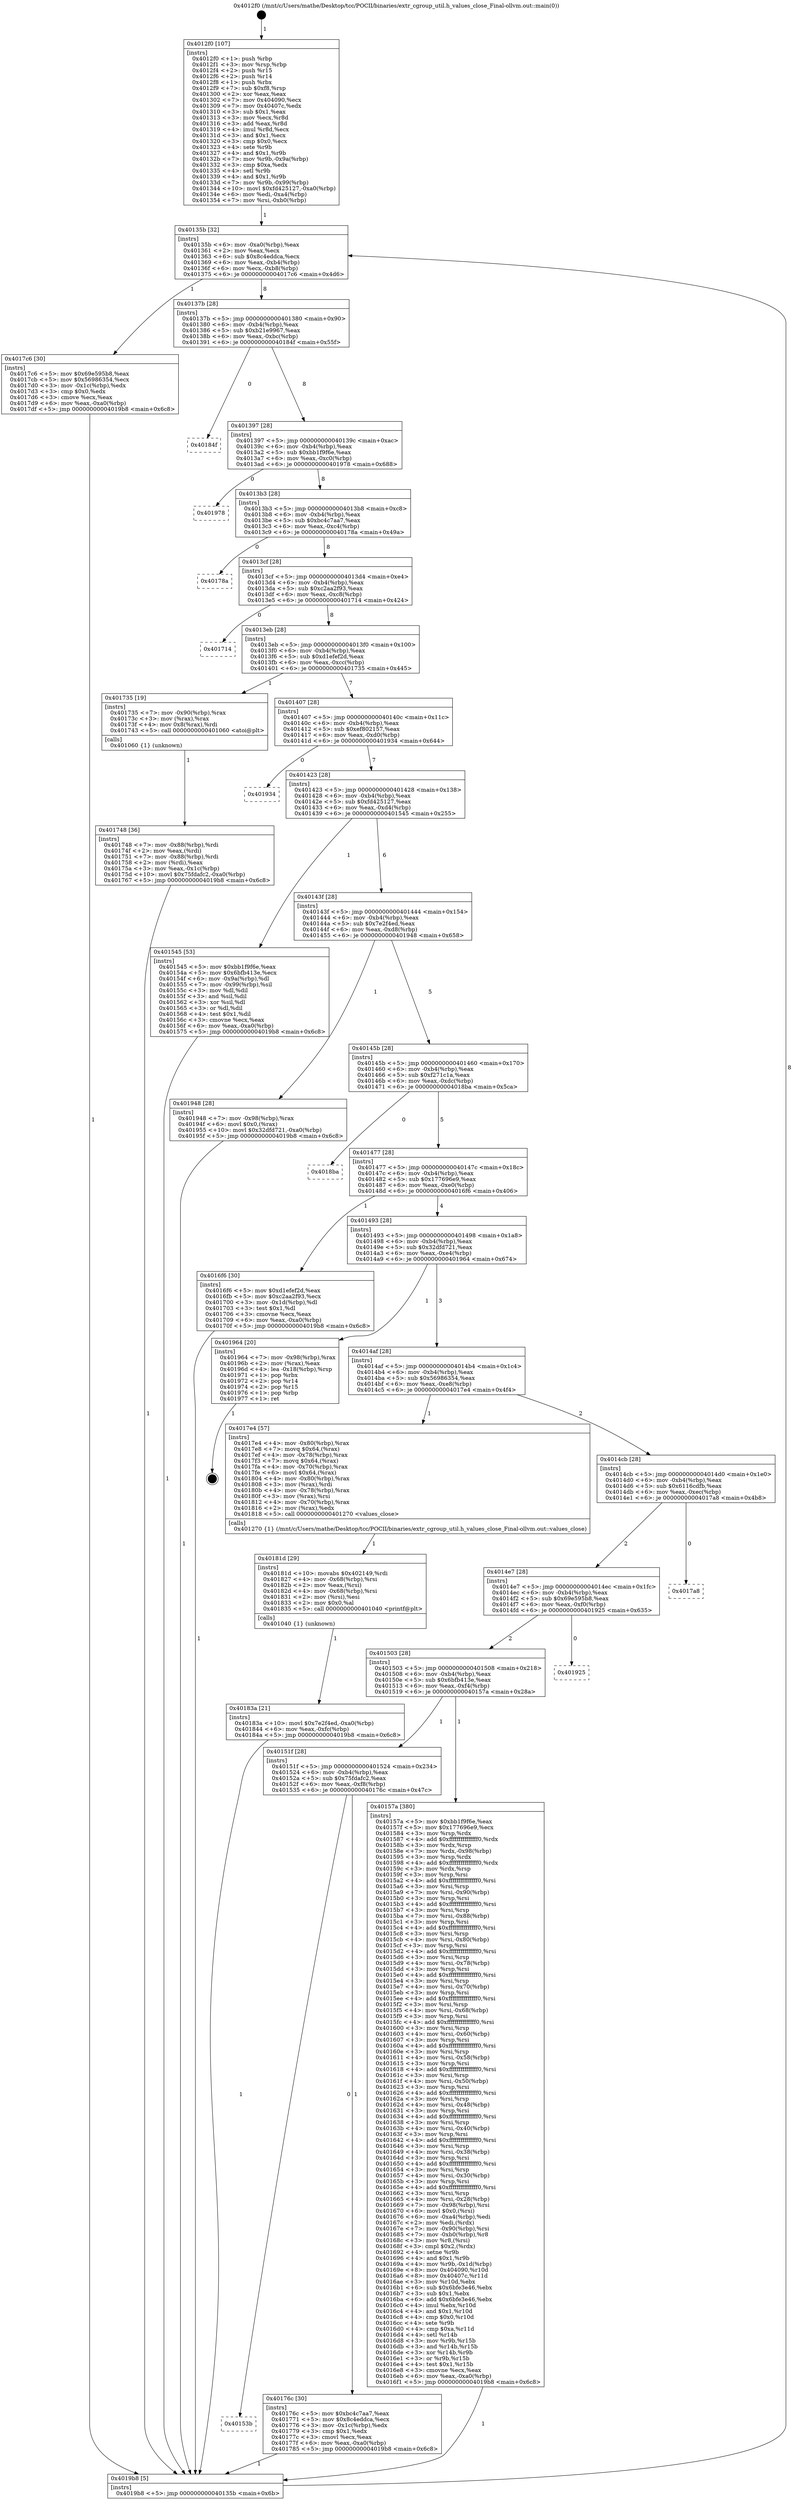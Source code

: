 digraph "0x4012f0" {
  label = "0x4012f0 (/mnt/c/Users/mathe/Desktop/tcc/POCII/binaries/extr_cgroup_util.h_values_close_Final-ollvm.out::main(0))"
  labelloc = "t"
  node[shape=record]

  Entry [label="",width=0.3,height=0.3,shape=circle,fillcolor=black,style=filled]
  "0x40135b" [label="{
     0x40135b [32]\l
     | [instrs]\l
     &nbsp;&nbsp;0x40135b \<+6\>: mov -0xa0(%rbp),%eax\l
     &nbsp;&nbsp;0x401361 \<+2\>: mov %eax,%ecx\l
     &nbsp;&nbsp;0x401363 \<+6\>: sub $0x8c4eddca,%ecx\l
     &nbsp;&nbsp;0x401369 \<+6\>: mov %eax,-0xb4(%rbp)\l
     &nbsp;&nbsp;0x40136f \<+6\>: mov %ecx,-0xb8(%rbp)\l
     &nbsp;&nbsp;0x401375 \<+6\>: je 00000000004017c6 \<main+0x4d6\>\l
  }"]
  "0x4017c6" [label="{
     0x4017c6 [30]\l
     | [instrs]\l
     &nbsp;&nbsp;0x4017c6 \<+5\>: mov $0x69e595b8,%eax\l
     &nbsp;&nbsp;0x4017cb \<+5\>: mov $0x56986354,%ecx\l
     &nbsp;&nbsp;0x4017d0 \<+3\>: mov -0x1c(%rbp),%edx\l
     &nbsp;&nbsp;0x4017d3 \<+3\>: cmp $0x0,%edx\l
     &nbsp;&nbsp;0x4017d6 \<+3\>: cmove %ecx,%eax\l
     &nbsp;&nbsp;0x4017d9 \<+6\>: mov %eax,-0xa0(%rbp)\l
     &nbsp;&nbsp;0x4017df \<+5\>: jmp 00000000004019b8 \<main+0x6c8\>\l
  }"]
  "0x40137b" [label="{
     0x40137b [28]\l
     | [instrs]\l
     &nbsp;&nbsp;0x40137b \<+5\>: jmp 0000000000401380 \<main+0x90\>\l
     &nbsp;&nbsp;0x401380 \<+6\>: mov -0xb4(%rbp),%eax\l
     &nbsp;&nbsp;0x401386 \<+5\>: sub $0xb21e9967,%eax\l
     &nbsp;&nbsp;0x40138b \<+6\>: mov %eax,-0xbc(%rbp)\l
     &nbsp;&nbsp;0x401391 \<+6\>: je 000000000040184f \<main+0x55f\>\l
  }"]
  Exit [label="",width=0.3,height=0.3,shape=circle,fillcolor=black,style=filled,peripheries=2]
  "0x40184f" [label="{
     0x40184f\l
  }", style=dashed]
  "0x401397" [label="{
     0x401397 [28]\l
     | [instrs]\l
     &nbsp;&nbsp;0x401397 \<+5\>: jmp 000000000040139c \<main+0xac\>\l
     &nbsp;&nbsp;0x40139c \<+6\>: mov -0xb4(%rbp),%eax\l
     &nbsp;&nbsp;0x4013a2 \<+5\>: sub $0xbb1f9f6e,%eax\l
     &nbsp;&nbsp;0x4013a7 \<+6\>: mov %eax,-0xc0(%rbp)\l
     &nbsp;&nbsp;0x4013ad \<+6\>: je 0000000000401978 \<main+0x688\>\l
  }"]
  "0x40183a" [label="{
     0x40183a [21]\l
     | [instrs]\l
     &nbsp;&nbsp;0x40183a \<+10\>: movl $0x7e2f4ed,-0xa0(%rbp)\l
     &nbsp;&nbsp;0x401844 \<+6\>: mov %eax,-0xfc(%rbp)\l
     &nbsp;&nbsp;0x40184a \<+5\>: jmp 00000000004019b8 \<main+0x6c8\>\l
  }"]
  "0x401978" [label="{
     0x401978\l
  }", style=dashed]
  "0x4013b3" [label="{
     0x4013b3 [28]\l
     | [instrs]\l
     &nbsp;&nbsp;0x4013b3 \<+5\>: jmp 00000000004013b8 \<main+0xc8\>\l
     &nbsp;&nbsp;0x4013b8 \<+6\>: mov -0xb4(%rbp),%eax\l
     &nbsp;&nbsp;0x4013be \<+5\>: sub $0xbc4c7aa7,%eax\l
     &nbsp;&nbsp;0x4013c3 \<+6\>: mov %eax,-0xc4(%rbp)\l
     &nbsp;&nbsp;0x4013c9 \<+6\>: je 000000000040178a \<main+0x49a\>\l
  }"]
  "0x40181d" [label="{
     0x40181d [29]\l
     | [instrs]\l
     &nbsp;&nbsp;0x40181d \<+10\>: movabs $0x402149,%rdi\l
     &nbsp;&nbsp;0x401827 \<+4\>: mov -0x68(%rbp),%rsi\l
     &nbsp;&nbsp;0x40182b \<+2\>: mov %eax,(%rsi)\l
     &nbsp;&nbsp;0x40182d \<+4\>: mov -0x68(%rbp),%rsi\l
     &nbsp;&nbsp;0x401831 \<+2\>: mov (%rsi),%esi\l
     &nbsp;&nbsp;0x401833 \<+2\>: mov $0x0,%al\l
     &nbsp;&nbsp;0x401835 \<+5\>: call 0000000000401040 \<printf@plt\>\l
     | [calls]\l
     &nbsp;&nbsp;0x401040 \{1\} (unknown)\l
  }"]
  "0x40178a" [label="{
     0x40178a\l
  }", style=dashed]
  "0x4013cf" [label="{
     0x4013cf [28]\l
     | [instrs]\l
     &nbsp;&nbsp;0x4013cf \<+5\>: jmp 00000000004013d4 \<main+0xe4\>\l
     &nbsp;&nbsp;0x4013d4 \<+6\>: mov -0xb4(%rbp),%eax\l
     &nbsp;&nbsp;0x4013da \<+5\>: sub $0xc2aa2f93,%eax\l
     &nbsp;&nbsp;0x4013df \<+6\>: mov %eax,-0xc8(%rbp)\l
     &nbsp;&nbsp;0x4013e5 \<+6\>: je 0000000000401714 \<main+0x424\>\l
  }"]
  "0x40153b" [label="{
     0x40153b\l
  }", style=dashed]
  "0x401714" [label="{
     0x401714\l
  }", style=dashed]
  "0x4013eb" [label="{
     0x4013eb [28]\l
     | [instrs]\l
     &nbsp;&nbsp;0x4013eb \<+5\>: jmp 00000000004013f0 \<main+0x100\>\l
     &nbsp;&nbsp;0x4013f0 \<+6\>: mov -0xb4(%rbp),%eax\l
     &nbsp;&nbsp;0x4013f6 \<+5\>: sub $0xd1efef2d,%eax\l
     &nbsp;&nbsp;0x4013fb \<+6\>: mov %eax,-0xcc(%rbp)\l
     &nbsp;&nbsp;0x401401 \<+6\>: je 0000000000401735 \<main+0x445\>\l
  }"]
  "0x40176c" [label="{
     0x40176c [30]\l
     | [instrs]\l
     &nbsp;&nbsp;0x40176c \<+5\>: mov $0xbc4c7aa7,%eax\l
     &nbsp;&nbsp;0x401771 \<+5\>: mov $0x8c4eddca,%ecx\l
     &nbsp;&nbsp;0x401776 \<+3\>: mov -0x1c(%rbp),%edx\l
     &nbsp;&nbsp;0x401779 \<+3\>: cmp $0x1,%edx\l
     &nbsp;&nbsp;0x40177c \<+3\>: cmovl %ecx,%eax\l
     &nbsp;&nbsp;0x40177f \<+6\>: mov %eax,-0xa0(%rbp)\l
     &nbsp;&nbsp;0x401785 \<+5\>: jmp 00000000004019b8 \<main+0x6c8\>\l
  }"]
  "0x401735" [label="{
     0x401735 [19]\l
     | [instrs]\l
     &nbsp;&nbsp;0x401735 \<+7\>: mov -0x90(%rbp),%rax\l
     &nbsp;&nbsp;0x40173c \<+3\>: mov (%rax),%rax\l
     &nbsp;&nbsp;0x40173f \<+4\>: mov 0x8(%rax),%rdi\l
     &nbsp;&nbsp;0x401743 \<+5\>: call 0000000000401060 \<atoi@plt\>\l
     | [calls]\l
     &nbsp;&nbsp;0x401060 \{1\} (unknown)\l
  }"]
  "0x401407" [label="{
     0x401407 [28]\l
     | [instrs]\l
     &nbsp;&nbsp;0x401407 \<+5\>: jmp 000000000040140c \<main+0x11c\>\l
     &nbsp;&nbsp;0x40140c \<+6\>: mov -0xb4(%rbp),%eax\l
     &nbsp;&nbsp;0x401412 \<+5\>: sub $0xef802157,%eax\l
     &nbsp;&nbsp;0x401417 \<+6\>: mov %eax,-0xd0(%rbp)\l
     &nbsp;&nbsp;0x40141d \<+6\>: je 0000000000401934 \<main+0x644\>\l
  }"]
  "0x401748" [label="{
     0x401748 [36]\l
     | [instrs]\l
     &nbsp;&nbsp;0x401748 \<+7\>: mov -0x88(%rbp),%rdi\l
     &nbsp;&nbsp;0x40174f \<+2\>: mov %eax,(%rdi)\l
     &nbsp;&nbsp;0x401751 \<+7\>: mov -0x88(%rbp),%rdi\l
     &nbsp;&nbsp;0x401758 \<+2\>: mov (%rdi),%eax\l
     &nbsp;&nbsp;0x40175a \<+3\>: mov %eax,-0x1c(%rbp)\l
     &nbsp;&nbsp;0x40175d \<+10\>: movl $0x75fdafc2,-0xa0(%rbp)\l
     &nbsp;&nbsp;0x401767 \<+5\>: jmp 00000000004019b8 \<main+0x6c8\>\l
  }"]
  "0x401934" [label="{
     0x401934\l
  }", style=dashed]
  "0x401423" [label="{
     0x401423 [28]\l
     | [instrs]\l
     &nbsp;&nbsp;0x401423 \<+5\>: jmp 0000000000401428 \<main+0x138\>\l
     &nbsp;&nbsp;0x401428 \<+6\>: mov -0xb4(%rbp),%eax\l
     &nbsp;&nbsp;0x40142e \<+5\>: sub $0xfd425127,%eax\l
     &nbsp;&nbsp;0x401433 \<+6\>: mov %eax,-0xd4(%rbp)\l
     &nbsp;&nbsp;0x401439 \<+6\>: je 0000000000401545 \<main+0x255\>\l
  }"]
  "0x40151f" [label="{
     0x40151f [28]\l
     | [instrs]\l
     &nbsp;&nbsp;0x40151f \<+5\>: jmp 0000000000401524 \<main+0x234\>\l
     &nbsp;&nbsp;0x401524 \<+6\>: mov -0xb4(%rbp),%eax\l
     &nbsp;&nbsp;0x40152a \<+5\>: sub $0x75fdafc2,%eax\l
     &nbsp;&nbsp;0x40152f \<+6\>: mov %eax,-0xf8(%rbp)\l
     &nbsp;&nbsp;0x401535 \<+6\>: je 000000000040176c \<main+0x47c\>\l
  }"]
  "0x401545" [label="{
     0x401545 [53]\l
     | [instrs]\l
     &nbsp;&nbsp;0x401545 \<+5\>: mov $0xbb1f9f6e,%eax\l
     &nbsp;&nbsp;0x40154a \<+5\>: mov $0x6bfb413e,%ecx\l
     &nbsp;&nbsp;0x40154f \<+6\>: mov -0x9a(%rbp),%dl\l
     &nbsp;&nbsp;0x401555 \<+7\>: mov -0x99(%rbp),%sil\l
     &nbsp;&nbsp;0x40155c \<+3\>: mov %dl,%dil\l
     &nbsp;&nbsp;0x40155f \<+3\>: and %sil,%dil\l
     &nbsp;&nbsp;0x401562 \<+3\>: xor %sil,%dl\l
     &nbsp;&nbsp;0x401565 \<+3\>: or %dl,%dil\l
     &nbsp;&nbsp;0x401568 \<+4\>: test $0x1,%dil\l
     &nbsp;&nbsp;0x40156c \<+3\>: cmovne %ecx,%eax\l
     &nbsp;&nbsp;0x40156f \<+6\>: mov %eax,-0xa0(%rbp)\l
     &nbsp;&nbsp;0x401575 \<+5\>: jmp 00000000004019b8 \<main+0x6c8\>\l
  }"]
  "0x40143f" [label="{
     0x40143f [28]\l
     | [instrs]\l
     &nbsp;&nbsp;0x40143f \<+5\>: jmp 0000000000401444 \<main+0x154\>\l
     &nbsp;&nbsp;0x401444 \<+6\>: mov -0xb4(%rbp),%eax\l
     &nbsp;&nbsp;0x40144a \<+5\>: sub $0x7e2f4ed,%eax\l
     &nbsp;&nbsp;0x40144f \<+6\>: mov %eax,-0xd8(%rbp)\l
     &nbsp;&nbsp;0x401455 \<+6\>: je 0000000000401948 \<main+0x658\>\l
  }"]
  "0x4019b8" [label="{
     0x4019b8 [5]\l
     | [instrs]\l
     &nbsp;&nbsp;0x4019b8 \<+5\>: jmp 000000000040135b \<main+0x6b\>\l
  }"]
  "0x4012f0" [label="{
     0x4012f0 [107]\l
     | [instrs]\l
     &nbsp;&nbsp;0x4012f0 \<+1\>: push %rbp\l
     &nbsp;&nbsp;0x4012f1 \<+3\>: mov %rsp,%rbp\l
     &nbsp;&nbsp;0x4012f4 \<+2\>: push %r15\l
     &nbsp;&nbsp;0x4012f6 \<+2\>: push %r14\l
     &nbsp;&nbsp;0x4012f8 \<+1\>: push %rbx\l
     &nbsp;&nbsp;0x4012f9 \<+7\>: sub $0xf8,%rsp\l
     &nbsp;&nbsp;0x401300 \<+2\>: xor %eax,%eax\l
     &nbsp;&nbsp;0x401302 \<+7\>: mov 0x404090,%ecx\l
     &nbsp;&nbsp;0x401309 \<+7\>: mov 0x40407c,%edx\l
     &nbsp;&nbsp;0x401310 \<+3\>: sub $0x1,%eax\l
     &nbsp;&nbsp;0x401313 \<+3\>: mov %ecx,%r8d\l
     &nbsp;&nbsp;0x401316 \<+3\>: add %eax,%r8d\l
     &nbsp;&nbsp;0x401319 \<+4\>: imul %r8d,%ecx\l
     &nbsp;&nbsp;0x40131d \<+3\>: and $0x1,%ecx\l
     &nbsp;&nbsp;0x401320 \<+3\>: cmp $0x0,%ecx\l
     &nbsp;&nbsp;0x401323 \<+4\>: sete %r9b\l
     &nbsp;&nbsp;0x401327 \<+4\>: and $0x1,%r9b\l
     &nbsp;&nbsp;0x40132b \<+7\>: mov %r9b,-0x9a(%rbp)\l
     &nbsp;&nbsp;0x401332 \<+3\>: cmp $0xa,%edx\l
     &nbsp;&nbsp;0x401335 \<+4\>: setl %r9b\l
     &nbsp;&nbsp;0x401339 \<+4\>: and $0x1,%r9b\l
     &nbsp;&nbsp;0x40133d \<+7\>: mov %r9b,-0x99(%rbp)\l
     &nbsp;&nbsp;0x401344 \<+10\>: movl $0xfd425127,-0xa0(%rbp)\l
     &nbsp;&nbsp;0x40134e \<+6\>: mov %edi,-0xa4(%rbp)\l
     &nbsp;&nbsp;0x401354 \<+7\>: mov %rsi,-0xb0(%rbp)\l
  }"]
  "0x40157a" [label="{
     0x40157a [380]\l
     | [instrs]\l
     &nbsp;&nbsp;0x40157a \<+5\>: mov $0xbb1f9f6e,%eax\l
     &nbsp;&nbsp;0x40157f \<+5\>: mov $0x177696e9,%ecx\l
     &nbsp;&nbsp;0x401584 \<+3\>: mov %rsp,%rdx\l
     &nbsp;&nbsp;0x401587 \<+4\>: add $0xfffffffffffffff0,%rdx\l
     &nbsp;&nbsp;0x40158b \<+3\>: mov %rdx,%rsp\l
     &nbsp;&nbsp;0x40158e \<+7\>: mov %rdx,-0x98(%rbp)\l
     &nbsp;&nbsp;0x401595 \<+3\>: mov %rsp,%rdx\l
     &nbsp;&nbsp;0x401598 \<+4\>: add $0xfffffffffffffff0,%rdx\l
     &nbsp;&nbsp;0x40159c \<+3\>: mov %rdx,%rsp\l
     &nbsp;&nbsp;0x40159f \<+3\>: mov %rsp,%rsi\l
     &nbsp;&nbsp;0x4015a2 \<+4\>: add $0xfffffffffffffff0,%rsi\l
     &nbsp;&nbsp;0x4015a6 \<+3\>: mov %rsi,%rsp\l
     &nbsp;&nbsp;0x4015a9 \<+7\>: mov %rsi,-0x90(%rbp)\l
     &nbsp;&nbsp;0x4015b0 \<+3\>: mov %rsp,%rsi\l
     &nbsp;&nbsp;0x4015b3 \<+4\>: add $0xfffffffffffffff0,%rsi\l
     &nbsp;&nbsp;0x4015b7 \<+3\>: mov %rsi,%rsp\l
     &nbsp;&nbsp;0x4015ba \<+7\>: mov %rsi,-0x88(%rbp)\l
     &nbsp;&nbsp;0x4015c1 \<+3\>: mov %rsp,%rsi\l
     &nbsp;&nbsp;0x4015c4 \<+4\>: add $0xfffffffffffffff0,%rsi\l
     &nbsp;&nbsp;0x4015c8 \<+3\>: mov %rsi,%rsp\l
     &nbsp;&nbsp;0x4015cb \<+4\>: mov %rsi,-0x80(%rbp)\l
     &nbsp;&nbsp;0x4015cf \<+3\>: mov %rsp,%rsi\l
     &nbsp;&nbsp;0x4015d2 \<+4\>: add $0xfffffffffffffff0,%rsi\l
     &nbsp;&nbsp;0x4015d6 \<+3\>: mov %rsi,%rsp\l
     &nbsp;&nbsp;0x4015d9 \<+4\>: mov %rsi,-0x78(%rbp)\l
     &nbsp;&nbsp;0x4015dd \<+3\>: mov %rsp,%rsi\l
     &nbsp;&nbsp;0x4015e0 \<+4\>: add $0xfffffffffffffff0,%rsi\l
     &nbsp;&nbsp;0x4015e4 \<+3\>: mov %rsi,%rsp\l
     &nbsp;&nbsp;0x4015e7 \<+4\>: mov %rsi,-0x70(%rbp)\l
     &nbsp;&nbsp;0x4015eb \<+3\>: mov %rsp,%rsi\l
     &nbsp;&nbsp;0x4015ee \<+4\>: add $0xfffffffffffffff0,%rsi\l
     &nbsp;&nbsp;0x4015f2 \<+3\>: mov %rsi,%rsp\l
     &nbsp;&nbsp;0x4015f5 \<+4\>: mov %rsi,-0x68(%rbp)\l
     &nbsp;&nbsp;0x4015f9 \<+3\>: mov %rsp,%rsi\l
     &nbsp;&nbsp;0x4015fc \<+4\>: add $0xfffffffffffffff0,%rsi\l
     &nbsp;&nbsp;0x401600 \<+3\>: mov %rsi,%rsp\l
     &nbsp;&nbsp;0x401603 \<+4\>: mov %rsi,-0x60(%rbp)\l
     &nbsp;&nbsp;0x401607 \<+3\>: mov %rsp,%rsi\l
     &nbsp;&nbsp;0x40160a \<+4\>: add $0xfffffffffffffff0,%rsi\l
     &nbsp;&nbsp;0x40160e \<+3\>: mov %rsi,%rsp\l
     &nbsp;&nbsp;0x401611 \<+4\>: mov %rsi,-0x58(%rbp)\l
     &nbsp;&nbsp;0x401615 \<+3\>: mov %rsp,%rsi\l
     &nbsp;&nbsp;0x401618 \<+4\>: add $0xfffffffffffffff0,%rsi\l
     &nbsp;&nbsp;0x40161c \<+3\>: mov %rsi,%rsp\l
     &nbsp;&nbsp;0x40161f \<+4\>: mov %rsi,-0x50(%rbp)\l
     &nbsp;&nbsp;0x401623 \<+3\>: mov %rsp,%rsi\l
     &nbsp;&nbsp;0x401626 \<+4\>: add $0xfffffffffffffff0,%rsi\l
     &nbsp;&nbsp;0x40162a \<+3\>: mov %rsi,%rsp\l
     &nbsp;&nbsp;0x40162d \<+4\>: mov %rsi,-0x48(%rbp)\l
     &nbsp;&nbsp;0x401631 \<+3\>: mov %rsp,%rsi\l
     &nbsp;&nbsp;0x401634 \<+4\>: add $0xfffffffffffffff0,%rsi\l
     &nbsp;&nbsp;0x401638 \<+3\>: mov %rsi,%rsp\l
     &nbsp;&nbsp;0x40163b \<+4\>: mov %rsi,-0x40(%rbp)\l
     &nbsp;&nbsp;0x40163f \<+3\>: mov %rsp,%rsi\l
     &nbsp;&nbsp;0x401642 \<+4\>: add $0xfffffffffffffff0,%rsi\l
     &nbsp;&nbsp;0x401646 \<+3\>: mov %rsi,%rsp\l
     &nbsp;&nbsp;0x401649 \<+4\>: mov %rsi,-0x38(%rbp)\l
     &nbsp;&nbsp;0x40164d \<+3\>: mov %rsp,%rsi\l
     &nbsp;&nbsp;0x401650 \<+4\>: add $0xfffffffffffffff0,%rsi\l
     &nbsp;&nbsp;0x401654 \<+3\>: mov %rsi,%rsp\l
     &nbsp;&nbsp;0x401657 \<+4\>: mov %rsi,-0x30(%rbp)\l
     &nbsp;&nbsp;0x40165b \<+3\>: mov %rsp,%rsi\l
     &nbsp;&nbsp;0x40165e \<+4\>: add $0xfffffffffffffff0,%rsi\l
     &nbsp;&nbsp;0x401662 \<+3\>: mov %rsi,%rsp\l
     &nbsp;&nbsp;0x401665 \<+4\>: mov %rsi,-0x28(%rbp)\l
     &nbsp;&nbsp;0x401669 \<+7\>: mov -0x98(%rbp),%rsi\l
     &nbsp;&nbsp;0x401670 \<+6\>: movl $0x0,(%rsi)\l
     &nbsp;&nbsp;0x401676 \<+6\>: mov -0xa4(%rbp),%edi\l
     &nbsp;&nbsp;0x40167c \<+2\>: mov %edi,(%rdx)\l
     &nbsp;&nbsp;0x40167e \<+7\>: mov -0x90(%rbp),%rsi\l
     &nbsp;&nbsp;0x401685 \<+7\>: mov -0xb0(%rbp),%r8\l
     &nbsp;&nbsp;0x40168c \<+3\>: mov %r8,(%rsi)\l
     &nbsp;&nbsp;0x40168f \<+3\>: cmpl $0x2,(%rdx)\l
     &nbsp;&nbsp;0x401692 \<+4\>: setne %r9b\l
     &nbsp;&nbsp;0x401696 \<+4\>: and $0x1,%r9b\l
     &nbsp;&nbsp;0x40169a \<+4\>: mov %r9b,-0x1d(%rbp)\l
     &nbsp;&nbsp;0x40169e \<+8\>: mov 0x404090,%r10d\l
     &nbsp;&nbsp;0x4016a6 \<+8\>: mov 0x40407c,%r11d\l
     &nbsp;&nbsp;0x4016ae \<+3\>: mov %r10d,%ebx\l
     &nbsp;&nbsp;0x4016b1 \<+6\>: sub $0x6bfe3e46,%ebx\l
     &nbsp;&nbsp;0x4016b7 \<+3\>: sub $0x1,%ebx\l
     &nbsp;&nbsp;0x4016ba \<+6\>: add $0x6bfe3e46,%ebx\l
     &nbsp;&nbsp;0x4016c0 \<+4\>: imul %ebx,%r10d\l
     &nbsp;&nbsp;0x4016c4 \<+4\>: and $0x1,%r10d\l
     &nbsp;&nbsp;0x4016c8 \<+4\>: cmp $0x0,%r10d\l
     &nbsp;&nbsp;0x4016cc \<+4\>: sete %r9b\l
     &nbsp;&nbsp;0x4016d0 \<+4\>: cmp $0xa,%r11d\l
     &nbsp;&nbsp;0x4016d4 \<+4\>: setl %r14b\l
     &nbsp;&nbsp;0x4016d8 \<+3\>: mov %r9b,%r15b\l
     &nbsp;&nbsp;0x4016db \<+3\>: and %r14b,%r15b\l
     &nbsp;&nbsp;0x4016de \<+3\>: xor %r14b,%r9b\l
     &nbsp;&nbsp;0x4016e1 \<+3\>: or %r9b,%r15b\l
     &nbsp;&nbsp;0x4016e4 \<+4\>: test $0x1,%r15b\l
     &nbsp;&nbsp;0x4016e8 \<+3\>: cmovne %ecx,%eax\l
     &nbsp;&nbsp;0x4016eb \<+6\>: mov %eax,-0xa0(%rbp)\l
     &nbsp;&nbsp;0x4016f1 \<+5\>: jmp 00000000004019b8 \<main+0x6c8\>\l
  }"]
  "0x401948" [label="{
     0x401948 [28]\l
     | [instrs]\l
     &nbsp;&nbsp;0x401948 \<+7\>: mov -0x98(%rbp),%rax\l
     &nbsp;&nbsp;0x40194f \<+6\>: movl $0x0,(%rax)\l
     &nbsp;&nbsp;0x401955 \<+10\>: movl $0x32dfd721,-0xa0(%rbp)\l
     &nbsp;&nbsp;0x40195f \<+5\>: jmp 00000000004019b8 \<main+0x6c8\>\l
  }"]
  "0x40145b" [label="{
     0x40145b [28]\l
     | [instrs]\l
     &nbsp;&nbsp;0x40145b \<+5\>: jmp 0000000000401460 \<main+0x170\>\l
     &nbsp;&nbsp;0x401460 \<+6\>: mov -0xb4(%rbp),%eax\l
     &nbsp;&nbsp;0x401466 \<+5\>: sub $0xf271c1a,%eax\l
     &nbsp;&nbsp;0x40146b \<+6\>: mov %eax,-0xdc(%rbp)\l
     &nbsp;&nbsp;0x401471 \<+6\>: je 00000000004018ba \<main+0x5ca\>\l
  }"]
  "0x401503" [label="{
     0x401503 [28]\l
     | [instrs]\l
     &nbsp;&nbsp;0x401503 \<+5\>: jmp 0000000000401508 \<main+0x218\>\l
     &nbsp;&nbsp;0x401508 \<+6\>: mov -0xb4(%rbp),%eax\l
     &nbsp;&nbsp;0x40150e \<+5\>: sub $0x6bfb413e,%eax\l
     &nbsp;&nbsp;0x401513 \<+6\>: mov %eax,-0xf4(%rbp)\l
     &nbsp;&nbsp;0x401519 \<+6\>: je 000000000040157a \<main+0x28a\>\l
  }"]
  "0x4018ba" [label="{
     0x4018ba\l
  }", style=dashed]
  "0x401477" [label="{
     0x401477 [28]\l
     | [instrs]\l
     &nbsp;&nbsp;0x401477 \<+5\>: jmp 000000000040147c \<main+0x18c\>\l
     &nbsp;&nbsp;0x40147c \<+6\>: mov -0xb4(%rbp),%eax\l
     &nbsp;&nbsp;0x401482 \<+5\>: sub $0x177696e9,%eax\l
     &nbsp;&nbsp;0x401487 \<+6\>: mov %eax,-0xe0(%rbp)\l
     &nbsp;&nbsp;0x40148d \<+6\>: je 00000000004016f6 \<main+0x406\>\l
  }"]
  "0x401925" [label="{
     0x401925\l
  }", style=dashed]
  "0x4016f6" [label="{
     0x4016f6 [30]\l
     | [instrs]\l
     &nbsp;&nbsp;0x4016f6 \<+5\>: mov $0xd1efef2d,%eax\l
     &nbsp;&nbsp;0x4016fb \<+5\>: mov $0xc2aa2f93,%ecx\l
     &nbsp;&nbsp;0x401700 \<+3\>: mov -0x1d(%rbp),%dl\l
     &nbsp;&nbsp;0x401703 \<+3\>: test $0x1,%dl\l
     &nbsp;&nbsp;0x401706 \<+3\>: cmovne %ecx,%eax\l
     &nbsp;&nbsp;0x401709 \<+6\>: mov %eax,-0xa0(%rbp)\l
     &nbsp;&nbsp;0x40170f \<+5\>: jmp 00000000004019b8 \<main+0x6c8\>\l
  }"]
  "0x401493" [label="{
     0x401493 [28]\l
     | [instrs]\l
     &nbsp;&nbsp;0x401493 \<+5\>: jmp 0000000000401498 \<main+0x1a8\>\l
     &nbsp;&nbsp;0x401498 \<+6\>: mov -0xb4(%rbp),%eax\l
     &nbsp;&nbsp;0x40149e \<+5\>: sub $0x32dfd721,%eax\l
     &nbsp;&nbsp;0x4014a3 \<+6\>: mov %eax,-0xe4(%rbp)\l
     &nbsp;&nbsp;0x4014a9 \<+6\>: je 0000000000401964 \<main+0x674\>\l
  }"]
  "0x4014e7" [label="{
     0x4014e7 [28]\l
     | [instrs]\l
     &nbsp;&nbsp;0x4014e7 \<+5\>: jmp 00000000004014ec \<main+0x1fc\>\l
     &nbsp;&nbsp;0x4014ec \<+6\>: mov -0xb4(%rbp),%eax\l
     &nbsp;&nbsp;0x4014f2 \<+5\>: sub $0x69e595b8,%eax\l
     &nbsp;&nbsp;0x4014f7 \<+6\>: mov %eax,-0xf0(%rbp)\l
     &nbsp;&nbsp;0x4014fd \<+6\>: je 0000000000401925 \<main+0x635\>\l
  }"]
  "0x401964" [label="{
     0x401964 [20]\l
     | [instrs]\l
     &nbsp;&nbsp;0x401964 \<+7\>: mov -0x98(%rbp),%rax\l
     &nbsp;&nbsp;0x40196b \<+2\>: mov (%rax),%eax\l
     &nbsp;&nbsp;0x40196d \<+4\>: lea -0x18(%rbp),%rsp\l
     &nbsp;&nbsp;0x401971 \<+1\>: pop %rbx\l
     &nbsp;&nbsp;0x401972 \<+2\>: pop %r14\l
     &nbsp;&nbsp;0x401974 \<+2\>: pop %r15\l
     &nbsp;&nbsp;0x401976 \<+1\>: pop %rbp\l
     &nbsp;&nbsp;0x401977 \<+1\>: ret\l
  }"]
  "0x4014af" [label="{
     0x4014af [28]\l
     | [instrs]\l
     &nbsp;&nbsp;0x4014af \<+5\>: jmp 00000000004014b4 \<main+0x1c4\>\l
     &nbsp;&nbsp;0x4014b4 \<+6\>: mov -0xb4(%rbp),%eax\l
     &nbsp;&nbsp;0x4014ba \<+5\>: sub $0x56986354,%eax\l
     &nbsp;&nbsp;0x4014bf \<+6\>: mov %eax,-0xe8(%rbp)\l
     &nbsp;&nbsp;0x4014c5 \<+6\>: je 00000000004017e4 \<main+0x4f4\>\l
  }"]
  "0x4017a8" [label="{
     0x4017a8\l
  }", style=dashed]
  "0x4017e4" [label="{
     0x4017e4 [57]\l
     | [instrs]\l
     &nbsp;&nbsp;0x4017e4 \<+4\>: mov -0x80(%rbp),%rax\l
     &nbsp;&nbsp;0x4017e8 \<+7\>: movq $0x64,(%rax)\l
     &nbsp;&nbsp;0x4017ef \<+4\>: mov -0x78(%rbp),%rax\l
     &nbsp;&nbsp;0x4017f3 \<+7\>: movq $0x64,(%rax)\l
     &nbsp;&nbsp;0x4017fa \<+4\>: mov -0x70(%rbp),%rax\l
     &nbsp;&nbsp;0x4017fe \<+6\>: movl $0x64,(%rax)\l
     &nbsp;&nbsp;0x401804 \<+4\>: mov -0x80(%rbp),%rax\l
     &nbsp;&nbsp;0x401808 \<+3\>: mov (%rax),%rdi\l
     &nbsp;&nbsp;0x40180b \<+4\>: mov -0x78(%rbp),%rax\l
     &nbsp;&nbsp;0x40180f \<+3\>: mov (%rax),%rsi\l
     &nbsp;&nbsp;0x401812 \<+4\>: mov -0x70(%rbp),%rax\l
     &nbsp;&nbsp;0x401816 \<+2\>: mov (%rax),%edx\l
     &nbsp;&nbsp;0x401818 \<+5\>: call 0000000000401270 \<values_close\>\l
     | [calls]\l
     &nbsp;&nbsp;0x401270 \{1\} (/mnt/c/Users/mathe/Desktop/tcc/POCII/binaries/extr_cgroup_util.h_values_close_Final-ollvm.out::values_close)\l
  }"]
  "0x4014cb" [label="{
     0x4014cb [28]\l
     | [instrs]\l
     &nbsp;&nbsp;0x4014cb \<+5\>: jmp 00000000004014d0 \<main+0x1e0\>\l
     &nbsp;&nbsp;0x4014d0 \<+6\>: mov -0xb4(%rbp),%eax\l
     &nbsp;&nbsp;0x4014d6 \<+5\>: sub $0x6116cdfb,%eax\l
     &nbsp;&nbsp;0x4014db \<+6\>: mov %eax,-0xec(%rbp)\l
     &nbsp;&nbsp;0x4014e1 \<+6\>: je 00000000004017a8 \<main+0x4b8\>\l
  }"]
  Entry -> "0x4012f0" [label=" 1"]
  "0x40135b" -> "0x4017c6" [label=" 1"]
  "0x40135b" -> "0x40137b" [label=" 8"]
  "0x401964" -> Exit [label=" 1"]
  "0x40137b" -> "0x40184f" [label=" 0"]
  "0x40137b" -> "0x401397" [label=" 8"]
  "0x401948" -> "0x4019b8" [label=" 1"]
  "0x401397" -> "0x401978" [label=" 0"]
  "0x401397" -> "0x4013b3" [label=" 8"]
  "0x40183a" -> "0x4019b8" [label=" 1"]
  "0x4013b3" -> "0x40178a" [label=" 0"]
  "0x4013b3" -> "0x4013cf" [label=" 8"]
  "0x40181d" -> "0x40183a" [label=" 1"]
  "0x4013cf" -> "0x401714" [label=" 0"]
  "0x4013cf" -> "0x4013eb" [label=" 8"]
  "0x4017e4" -> "0x40181d" [label=" 1"]
  "0x4013eb" -> "0x401735" [label=" 1"]
  "0x4013eb" -> "0x401407" [label=" 7"]
  "0x4017c6" -> "0x4019b8" [label=" 1"]
  "0x401407" -> "0x401934" [label=" 0"]
  "0x401407" -> "0x401423" [label=" 7"]
  "0x40151f" -> "0x40153b" [label=" 0"]
  "0x401423" -> "0x401545" [label=" 1"]
  "0x401423" -> "0x40143f" [label=" 6"]
  "0x401545" -> "0x4019b8" [label=" 1"]
  "0x4012f0" -> "0x40135b" [label=" 1"]
  "0x4019b8" -> "0x40135b" [label=" 8"]
  "0x40176c" -> "0x4019b8" [label=" 1"]
  "0x40143f" -> "0x401948" [label=" 1"]
  "0x40143f" -> "0x40145b" [label=" 5"]
  "0x401748" -> "0x4019b8" [label=" 1"]
  "0x40145b" -> "0x4018ba" [label=" 0"]
  "0x40145b" -> "0x401477" [label=" 5"]
  "0x4016f6" -> "0x4019b8" [label=" 1"]
  "0x401477" -> "0x4016f6" [label=" 1"]
  "0x401477" -> "0x401493" [label=" 4"]
  "0x40157a" -> "0x4019b8" [label=" 1"]
  "0x401493" -> "0x401964" [label=" 1"]
  "0x401493" -> "0x4014af" [label=" 3"]
  "0x401503" -> "0x40151f" [label=" 1"]
  "0x4014af" -> "0x4017e4" [label=" 1"]
  "0x4014af" -> "0x4014cb" [label=" 2"]
  "0x401503" -> "0x40157a" [label=" 1"]
  "0x4014cb" -> "0x4017a8" [label=" 0"]
  "0x4014cb" -> "0x4014e7" [label=" 2"]
  "0x40151f" -> "0x40176c" [label=" 1"]
  "0x4014e7" -> "0x401925" [label=" 0"]
  "0x4014e7" -> "0x401503" [label=" 2"]
  "0x401735" -> "0x401748" [label=" 1"]
}
